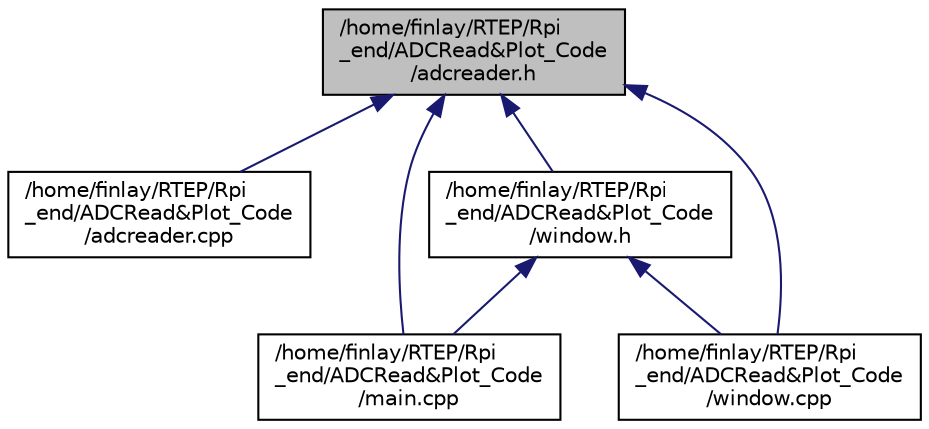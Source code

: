digraph "/home/finlay/RTEP/Rpi_end/ADCRead&amp;Plot_Code/adcreader.h"
{
 // LATEX_PDF_SIZE
  edge [fontname="Helvetica",fontsize="10",labelfontname="Helvetica",labelfontsize="10"];
  node [fontname="Helvetica",fontsize="10",shape=record];
  Node1 [label="/home/finlay/RTEP/Rpi\l_end/ADCRead&Plot_Code\l/adcreader.h",height=0.2,width=0.4,color="black", fillcolor="grey75", style="filled", fontcolor="black",tooltip=" "];
  Node1 -> Node2 [dir="back",color="midnightblue",fontsize="10",style="solid",fontname="Helvetica"];
  Node2 [label="/home/finlay/RTEP/Rpi\l_end/ADCRead&Plot_Code\l/adcreader.cpp",height=0.2,width=0.4,color="black", fillcolor="white", style="filled",URL="$adcreader_8cpp.html",tooltip=" "];
  Node1 -> Node3 [dir="back",color="midnightblue",fontsize="10",style="solid",fontname="Helvetica"];
  Node3 [label="/home/finlay/RTEP/Rpi\l_end/ADCRead&Plot_Code\l/main.cpp",height=0.2,width=0.4,color="black", fillcolor="white", style="filled",URL="$_rpi__end_2_a_d_c_read_6_plot___code_2main_8cpp.html",tooltip=" "];
  Node1 -> Node4 [dir="back",color="midnightblue",fontsize="10",style="solid",fontname="Helvetica"];
  Node4 [label="/home/finlay/RTEP/Rpi\l_end/ADCRead&Plot_Code\l/window.h",height=0.2,width=0.4,color="black", fillcolor="white", style="filled",URL="$_rpi__end_2_a_d_c_read_6_plot___code_2window_8h.html",tooltip=" "];
  Node4 -> Node3 [dir="back",color="midnightblue",fontsize="10",style="solid",fontname="Helvetica"];
  Node4 -> Node5 [dir="back",color="midnightblue",fontsize="10",style="solid",fontname="Helvetica"];
  Node5 [label="/home/finlay/RTEP/Rpi\l_end/ADCRead&Plot_Code\l/window.cpp",height=0.2,width=0.4,color="black", fillcolor="white", style="filled",URL="$_rpi__end_2_a_d_c_read_6_plot___code_2window_8cpp.html",tooltip=" "];
  Node1 -> Node5 [dir="back",color="midnightblue",fontsize="10",style="solid",fontname="Helvetica"];
}
